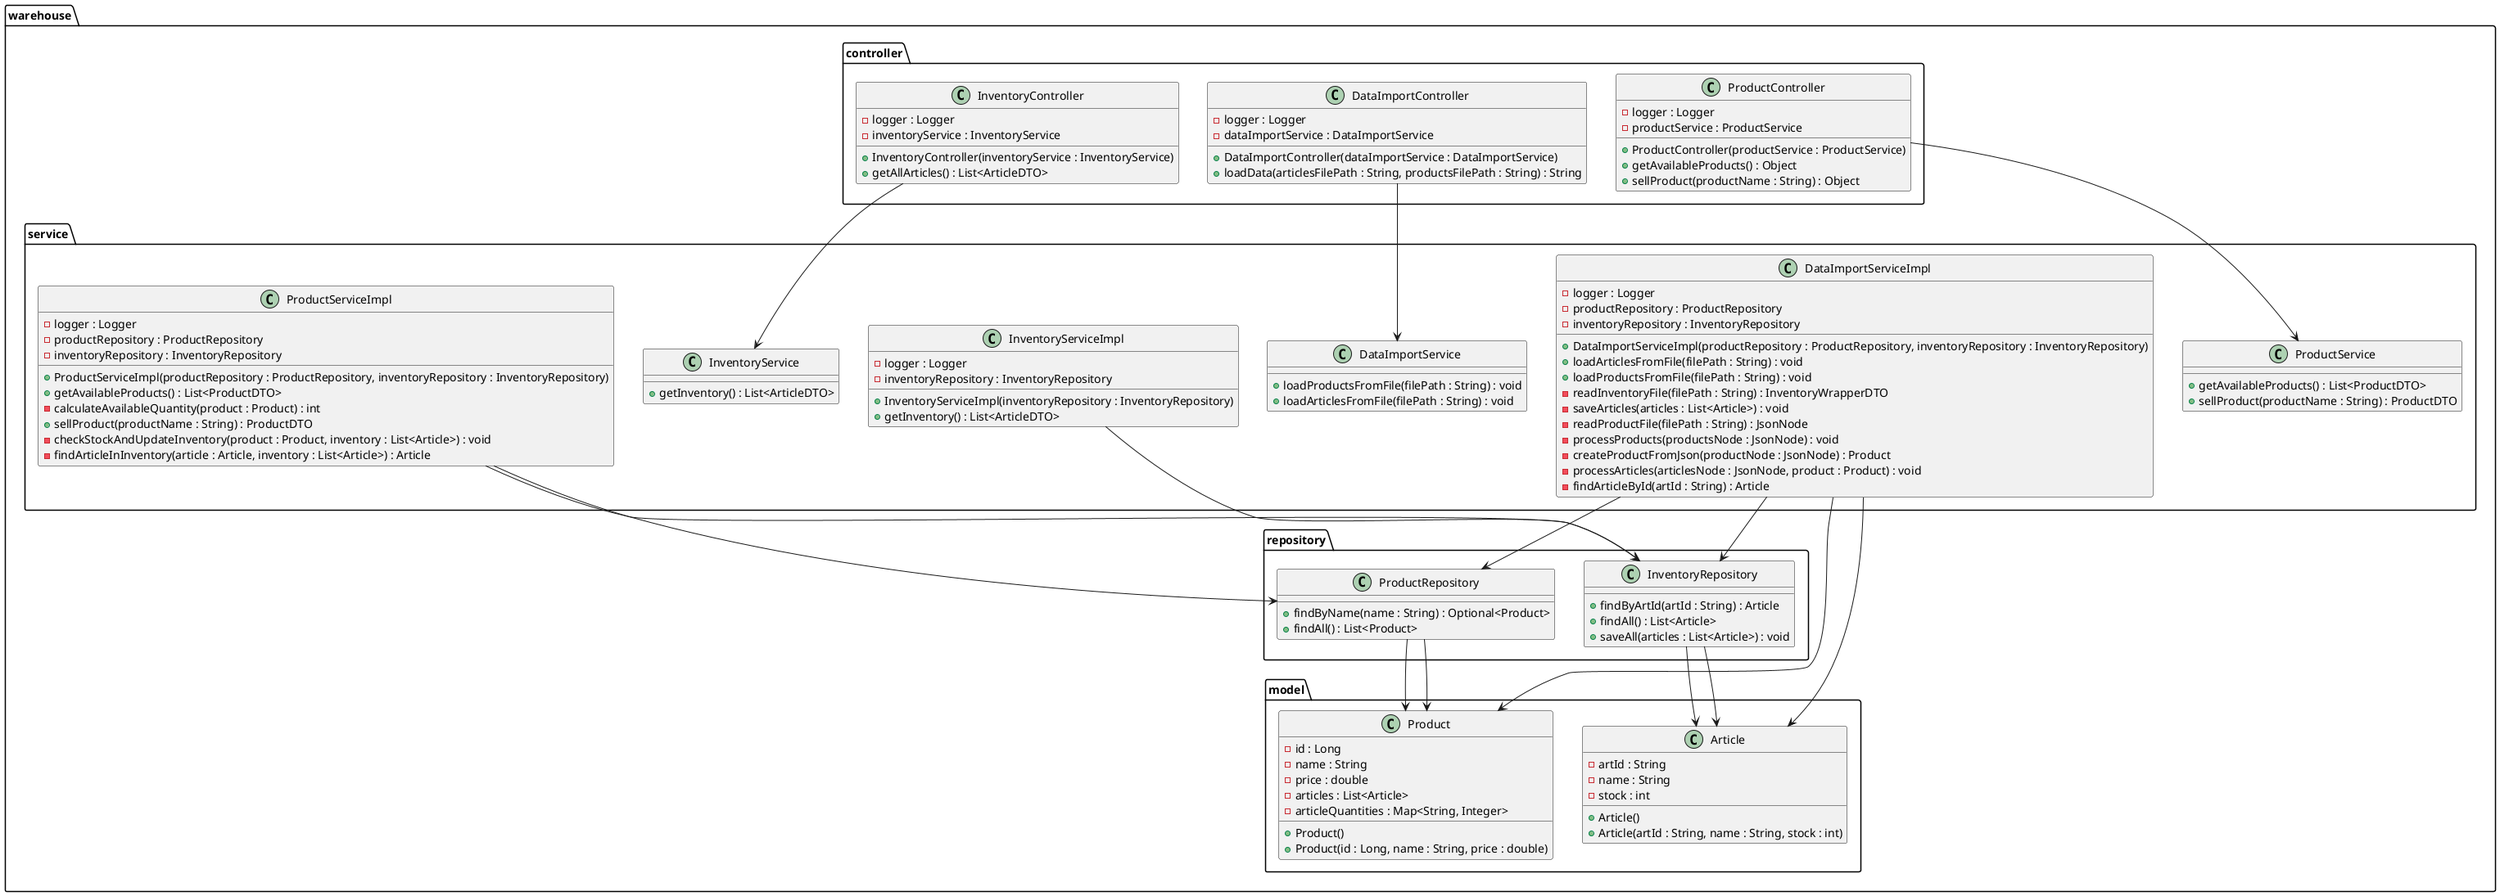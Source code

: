 @startuml

package "warehouse.controller" {
  class ProductController {
    - logger : Logger
    - productService : ProductService
    + ProductController(productService : ProductService)
    + getAvailableProducts() : Object
    + sellProduct(productName : String) : Object
  }

  class DataImportController {
    - logger : Logger
    - dataImportService : DataImportService
    + DataImportController(dataImportService : DataImportService)
    + loadData(articlesFilePath : String, productsFilePath : String) : String
  }

  class InventoryController {
    - logger : Logger
    - inventoryService : InventoryService
    + InventoryController(inventoryService : InventoryService)
    + getAllArticles() : List<ArticleDTO>
  }
}

package "warehouse.service" {
  class ProductService {
    + getAvailableProducts() : List<ProductDTO>
    + sellProduct(productName : String) : ProductDTO
  }

  class ProductServiceImpl {
    - logger : Logger
    - productRepository : ProductRepository
    - inventoryRepository : InventoryRepository
    + ProductServiceImpl(productRepository : ProductRepository, inventoryRepository : InventoryRepository)
    + getAvailableProducts() : List<ProductDTO>
    - calculateAvailableQuantity(product : Product) : int
    + sellProduct(productName : String) : ProductDTO
    - checkStockAndUpdateInventory(product : Product, inventory : List<Article>) : void
    - findArticleInInventory(article : Article, inventory : List<Article>) : Article
  }

  class InventoryService {
    + getInventory() : List<ArticleDTO>
  }

  class InventoryServiceImpl {
    - logger : Logger
    - inventoryRepository : InventoryRepository
    + InventoryServiceImpl(inventoryRepository : InventoryRepository)
    + getInventory() : List<ArticleDTO>
  }

  class DataImportService {
    + loadProductsFromFile(filePath : String) : void
    + loadArticlesFromFile(filePath : String) : void
  }

  class DataImportServiceImpl {
    - logger : Logger
    - productRepository : ProductRepository
    - inventoryRepository : InventoryRepository
    + DataImportServiceImpl(productRepository : ProductRepository, inventoryRepository : InventoryRepository)
    + loadArticlesFromFile(filePath : String) : void
    + loadProductsFromFile(filePath : String) : void
    - readInventoryFile(filePath : String) : InventoryWrapperDTO
    - saveArticles(articles : List<Article>) : void
    - readProductFile(filePath : String) : JsonNode
    - processProducts(productsNode : JsonNode) : void
    - createProductFromJson(productNode : JsonNode) : Product
    - processArticles(articlesNode : JsonNode, product : Product) : void
    - findArticleById(artId : String) : Article
  }
}

package "warehouse.model" {
  class Product {
    - id : Long
    - name : String
    - price : double
    - articles : List<Article>
    - articleQuantities : Map<String, Integer>
    + Product()
    + Product(id : Long, name : String, price : double)
  }

  class Article {
    - artId : String
    - name : String
    - stock : int
    + Article()
    + Article(artId : String, name : String, stock : int)
  }
}

package "warehouse.repository" {
  class ProductRepository {
    + findByName(name : String) : Optional<Product>
    + findAll() : List<Product>
  }

  class InventoryRepository {
    + findByArtId(artId : String) : Article
    + findAll() : List<Article>
    + saveAll(articles : List<Article>) : void
  }
}

'package "warehouse.dto" {
'  class ProductDTO {
'    - name : String
'    - price : double
'    - containArticles : List<ArticleDTO>
'    - availableQuantity : int
'    + ProductDTO(name : String, price : double)
'    + ProductDTO(name : String, price : double, containArticles : List<ArticleDTO>, availableQuantity : int)
'  }
'
'  class ArticleDTO {
'    - artId : String
'    - name : String
'    - stock : int
'    + ArticleDTO(artId : String, name : String, stock : int)
'  }
'
'  class ErrorResponseDTO {
'    - message : String
'    - details : List<String>
'    - statusCode : int
'    + ErrorResponseDTO(message : String, details : List<String>, statusCode : int)
'  }
'
'    class InventoryWrapperDTO {
'      - inventory : List<Article>
'      + InventoryWrapperDTO()
'      + InventoryWrapperDTO(inventory : List<Article>)
'    }
'}

ProductController --> ProductService
DataImportController --> DataImportService
InventoryController --> InventoryService
ProductServiceImpl --> ProductRepository
ProductServiceImpl --> InventoryRepository
InventoryServiceImpl --> InventoryRepository
DataImportServiceImpl --> ProductRepository
DataImportServiceImpl --> InventoryRepository
DataImportServiceImpl --> Product
DataImportServiceImpl --> Article
ProductRepository --> Product
InventoryRepository --> Article
ProductRepository --> Product
InventoryRepository --> Article

@enduml
